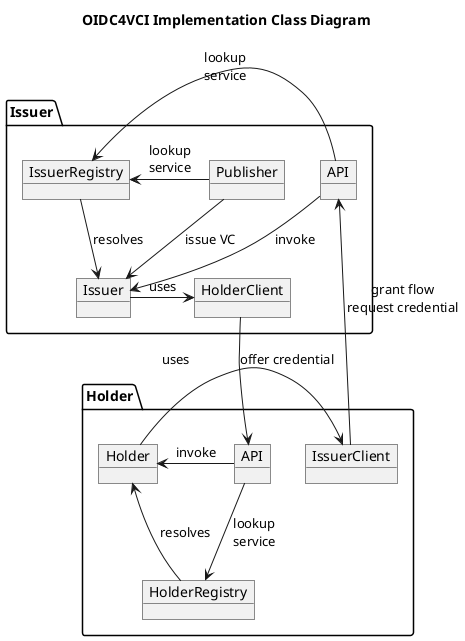 @startuml
'https://plantuml.com/object-diagram

title OIDC4VCI Implementation Class Diagram


package Issuer {
    object "Issuer" as IssuerService
    object IssuerRegistry
    object "API" as IssuerAPI
    object HolderClient
    object Publisher
}

package Holder {
    object "Holder" as HolderService
    object HolderRegistry
    object "API" as HolderAPI
    object IssuerClient
}

Publisher->IssuerRegistry : lookup\nservice
Publisher->IssuerService : issue VC
IssuerRegistry-down->IssuerService : resolves
IssuerService->HolderClient : uses
IssuerAPI->IssuerRegistry : lookup\nservice
IssuerAPI->IssuerService : invoke
HolderClient -down-> HolderAPI : offer credential

HolderAPI -down-> HolderRegistry : lookup\nservice
HolderAPI -left-> HolderService : invoke
HolderRegistry -> HolderService : resolves
HolderService -> IssuerClient : uses
IssuerClient -> IssuerAPI : grant flow\nrequest credential
@enduml